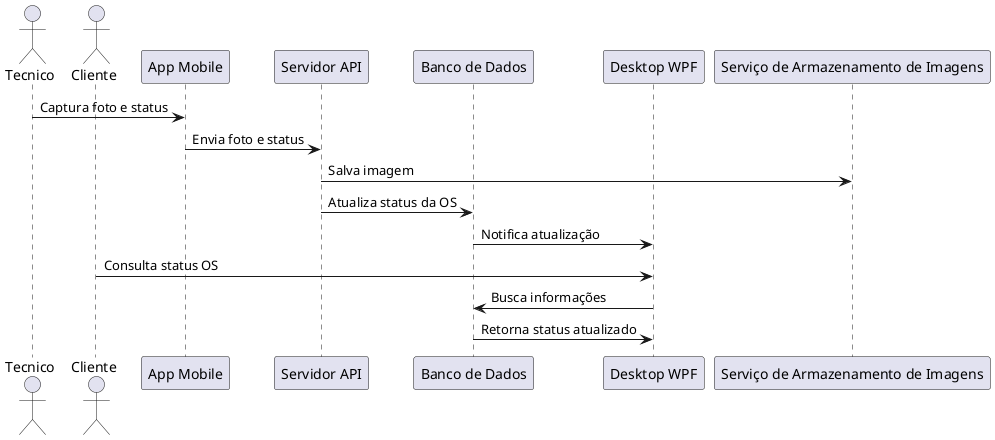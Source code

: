 @startuml
actor Tecnico
actor Cliente
participant "App Mobile" as Mobile
participant "Servidor API" as API
participant "Banco de Dados" as DB
participant "Desktop WPF" as Desktop
participant "Serviço de Armazenamento de Imagens" as Storage

Tecnico -> Mobile : Captura foto e status
Mobile -> API : Envia foto e status
API -> Storage : Salva imagem
API -> DB : Atualiza status da OS
DB -> Desktop : Notifica atualização

Cliente -> Desktop : Consulta status OS
Desktop -> DB : Busca informações
DB -> Desktop : Retorna status atualizado
@enduml
